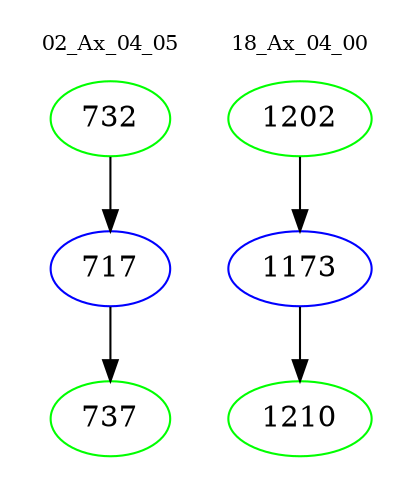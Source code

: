 digraph{
subgraph cluster_0 {
color = white
label = "02_Ax_04_05";
fontsize=10;
T0_732 [label="732", color="green"]
T0_732 -> T0_717 [color="black"]
T0_717 [label="717", color="blue"]
T0_717 -> T0_737 [color="black"]
T0_737 [label="737", color="green"]
}
subgraph cluster_1 {
color = white
label = "18_Ax_04_00";
fontsize=10;
T1_1202 [label="1202", color="green"]
T1_1202 -> T1_1173 [color="black"]
T1_1173 [label="1173", color="blue"]
T1_1173 -> T1_1210 [color="black"]
T1_1210 [label="1210", color="green"]
}
}
